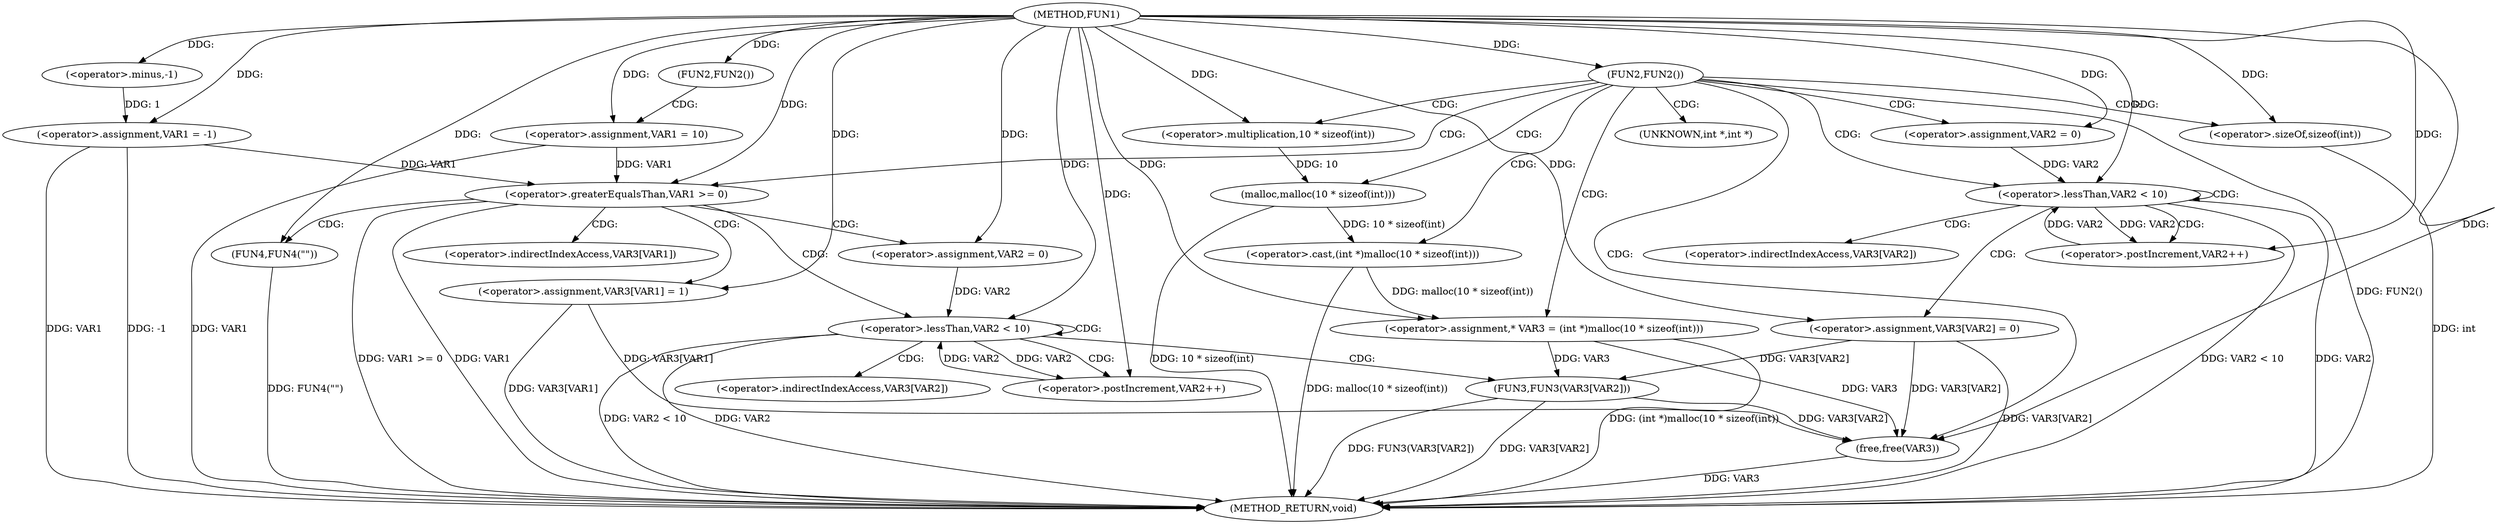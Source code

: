 digraph FUN1 {  
"1000100" [label = "(METHOD,FUN1)" ]
"1000173" [label = "(METHOD_RETURN,void)" ]
"1000103" [label = "(<operator>.assignment,VAR1 = -1)" ]
"1000105" [label = "(<operator>.minus,-1)" ]
"1000108" [label = "(FUN2,FUN2())" ]
"1000110" [label = "(<operator>.assignment,VAR1 = 10)" ]
"1000114" [label = "(FUN2,FUN2())" ]
"1000119" [label = "(<operator>.assignment,* VAR3 = (int *)malloc(10 * sizeof(int)))" ]
"1000121" [label = "(<operator>.cast,(int *)malloc(10 * sizeof(int)))" ]
"1000123" [label = "(malloc,malloc(10 * sizeof(int)))" ]
"1000124" [label = "(<operator>.multiplication,10 * sizeof(int))" ]
"1000126" [label = "(<operator>.sizeOf,sizeof(int))" ]
"1000129" [label = "(<operator>.assignment,VAR2 = 0)" ]
"1000132" [label = "(<operator>.lessThan,VAR2 < 10)" ]
"1000135" [label = "(<operator>.postIncrement,VAR2++)" ]
"1000138" [label = "(<operator>.assignment,VAR3[VAR2] = 0)" ]
"1000144" [label = "(<operator>.greaterEqualsThan,VAR1 >= 0)" ]
"1000148" [label = "(<operator>.assignment,VAR3[VAR1] = 1)" ]
"1000154" [label = "(<operator>.assignment,VAR2 = 0)" ]
"1000157" [label = "(<operator>.lessThan,VAR2 < 10)" ]
"1000160" [label = "(<operator>.postIncrement,VAR2++)" ]
"1000163" [label = "(FUN3,FUN3(VAR3[VAR2]))" ]
"1000169" [label = "(FUN4,FUN4(\"\"))" ]
"1000171" [label = "(free,free(VAR3))" ]
"1000122" [label = "(UNKNOWN,int *,int *)" ]
"1000139" [label = "(<operator>.indirectIndexAccess,VAR3[VAR2])" ]
"1000149" [label = "(<operator>.indirectIndexAccess,VAR3[VAR1])" ]
"1000164" [label = "(<operator>.indirectIndexAccess,VAR3[VAR2])" ]
  "1000171" -> "1000173"  [ label = "DDG: VAR3"] 
  "1000169" -> "1000173"  [ label = "DDG: FUN4(\"\")"] 
  "1000157" -> "1000173"  [ label = "DDG: VAR2 < 10"] 
  "1000103" -> "1000173"  [ label = "DDG: VAR1"] 
  "1000103" -> "1000173"  [ label = "DDG: -1"] 
  "1000119" -> "1000173"  [ label = "DDG: (int *)malloc(10 * sizeof(int))"] 
  "1000126" -> "1000173"  [ label = "DDG: int"] 
  "1000132" -> "1000173"  [ label = "DDG: VAR2"] 
  "1000163" -> "1000173"  [ label = "DDG: FUN3(VAR3[VAR2])"] 
  "1000110" -> "1000173"  [ label = "DDG: VAR1"] 
  "1000123" -> "1000173"  [ label = "DDG: 10 * sizeof(int)"] 
  "1000163" -> "1000173"  [ label = "DDG: VAR3[VAR2]"] 
  "1000114" -> "1000173"  [ label = "DDG: FUN2()"] 
  "1000121" -> "1000173"  [ label = "DDG: malloc(10 * sizeof(int))"] 
  "1000132" -> "1000173"  [ label = "DDG: VAR2 < 10"] 
  "1000138" -> "1000173"  [ label = "DDG: VAR3[VAR2]"] 
  "1000144" -> "1000173"  [ label = "DDG: VAR1 >= 0"] 
  "1000157" -> "1000173"  [ label = "DDG: VAR2"] 
  "1000148" -> "1000173"  [ label = "DDG: VAR3[VAR1]"] 
  "1000144" -> "1000173"  [ label = "DDG: VAR1"] 
  "1000105" -> "1000103"  [ label = "DDG: 1"] 
  "1000100" -> "1000103"  [ label = "DDG: "] 
  "1000100" -> "1000105"  [ label = "DDG: "] 
  "1000100" -> "1000108"  [ label = "DDG: "] 
  "1000100" -> "1000110"  [ label = "DDG: "] 
  "1000100" -> "1000114"  [ label = "DDG: "] 
  "1000121" -> "1000119"  [ label = "DDG: malloc(10 * sizeof(int))"] 
  "1000100" -> "1000119"  [ label = "DDG: "] 
  "1000123" -> "1000121"  [ label = "DDG: 10 * sizeof(int)"] 
  "1000124" -> "1000123"  [ label = "DDG: 10"] 
  "1000100" -> "1000124"  [ label = "DDG: "] 
  "1000100" -> "1000126"  [ label = "DDG: "] 
  "1000100" -> "1000129"  [ label = "DDG: "] 
  "1000129" -> "1000132"  [ label = "DDG: VAR2"] 
  "1000135" -> "1000132"  [ label = "DDG: VAR2"] 
  "1000100" -> "1000132"  [ label = "DDG: "] 
  "1000132" -> "1000135"  [ label = "DDG: VAR2"] 
  "1000100" -> "1000135"  [ label = "DDG: "] 
  "1000100" -> "1000138"  [ label = "DDG: "] 
  "1000103" -> "1000144"  [ label = "DDG: VAR1"] 
  "1000110" -> "1000144"  [ label = "DDG: VAR1"] 
  "1000100" -> "1000144"  [ label = "DDG: "] 
  "1000100" -> "1000148"  [ label = "DDG: "] 
  "1000100" -> "1000154"  [ label = "DDG: "] 
  "1000154" -> "1000157"  [ label = "DDG: VAR2"] 
  "1000160" -> "1000157"  [ label = "DDG: VAR2"] 
  "1000100" -> "1000157"  [ label = "DDG: "] 
  "1000157" -> "1000160"  [ label = "DDG: VAR2"] 
  "1000100" -> "1000160"  [ label = "DDG: "] 
  "1000138" -> "1000163"  [ label = "DDG: VAR3[VAR2]"] 
  "1000119" -> "1000163"  [ label = "DDG: VAR3"] 
  "1000100" -> "1000169"  [ label = "DDG: "] 
  "1000163" -> "1000171"  [ label = "DDG: VAR3[VAR2]"] 
  "1000138" -> "1000171"  [ label = "DDG: VAR3[VAR2]"] 
  "1000148" -> "1000171"  [ label = "DDG: VAR3[VAR1]"] 
  "1000119" -> "1000171"  [ label = "DDG: VAR3"] 
  "1000100" -> "1000171"  [ label = "DDG: "] 
  "1000108" -> "1000110"  [ label = "CDG: "] 
  "1000114" -> "1000119"  [ label = "CDG: "] 
  "1000114" -> "1000144"  [ label = "CDG: "] 
  "1000114" -> "1000122"  [ label = "CDG: "] 
  "1000114" -> "1000121"  [ label = "CDG: "] 
  "1000114" -> "1000126"  [ label = "CDG: "] 
  "1000114" -> "1000132"  [ label = "CDG: "] 
  "1000114" -> "1000129"  [ label = "CDG: "] 
  "1000114" -> "1000123"  [ label = "CDG: "] 
  "1000114" -> "1000124"  [ label = "CDG: "] 
  "1000114" -> "1000171"  [ label = "CDG: "] 
  "1000132" -> "1000139"  [ label = "CDG: "] 
  "1000132" -> "1000135"  [ label = "CDG: "] 
  "1000132" -> "1000132"  [ label = "CDG: "] 
  "1000132" -> "1000138"  [ label = "CDG: "] 
  "1000144" -> "1000148"  [ label = "CDG: "] 
  "1000144" -> "1000157"  [ label = "CDG: "] 
  "1000144" -> "1000149"  [ label = "CDG: "] 
  "1000144" -> "1000169"  [ label = "CDG: "] 
  "1000144" -> "1000154"  [ label = "CDG: "] 
  "1000157" -> "1000164"  [ label = "CDG: "] 
  "1000157" -> "1000157"  [ label = "CDG: "] 
  "1000157" -> "1000163"  [ label = "CDG: "] 
  "1000157" -> "1000160"  [ label = "CDG: "] 
}
